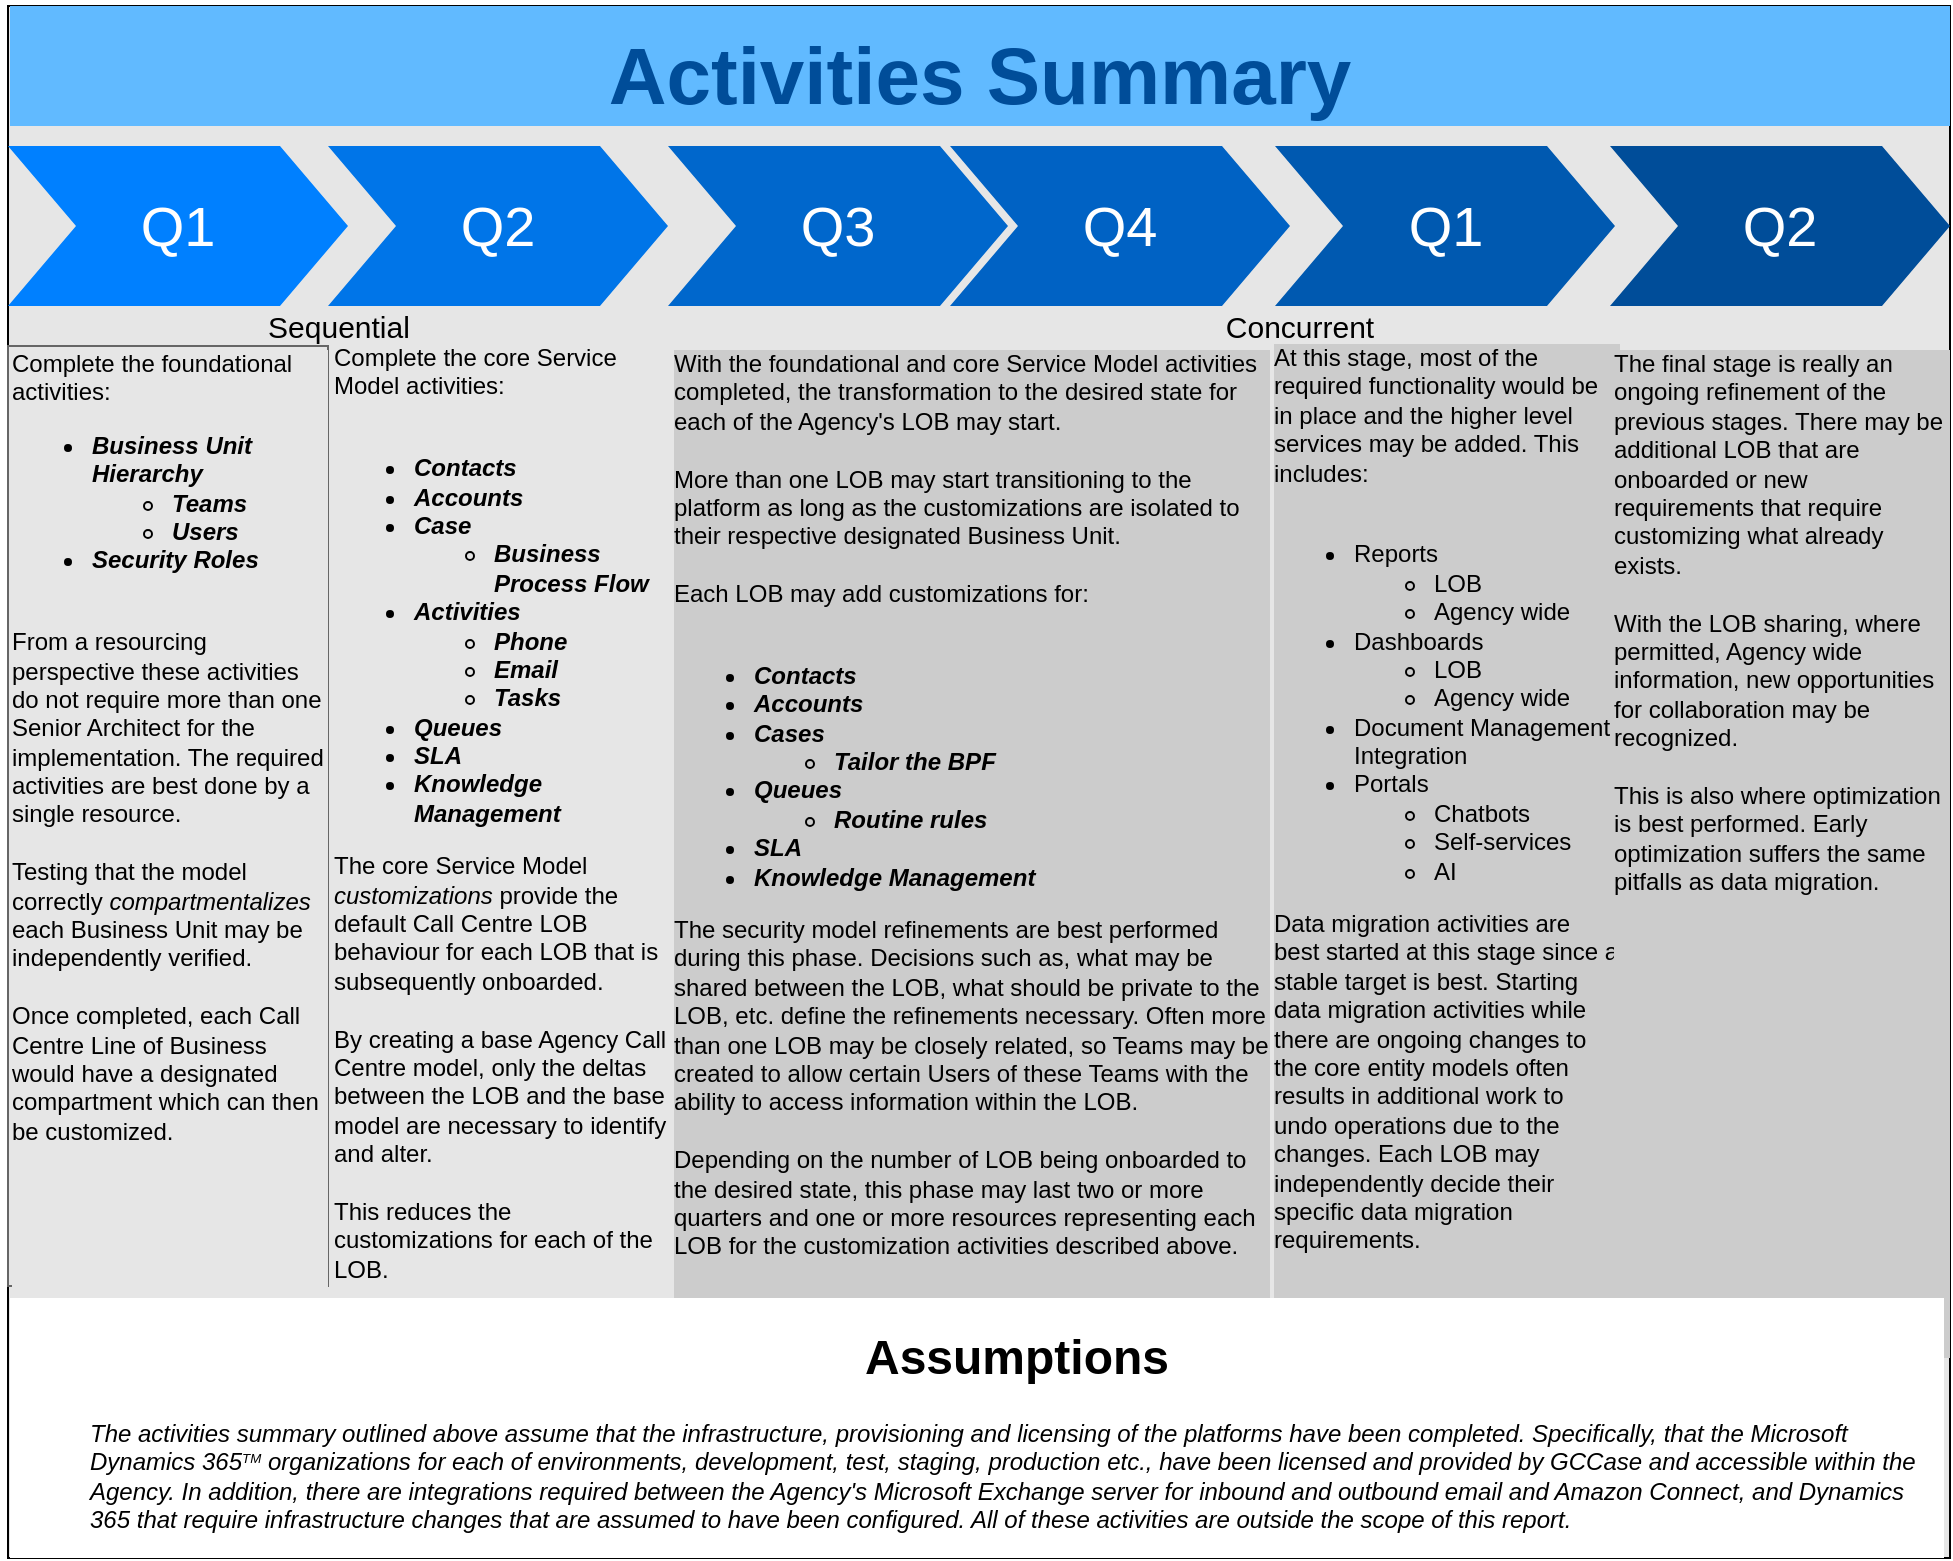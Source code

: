 <mxfile version="14.9.2" type="device"><diagram name="Page-1" id="d9b1e647-80fa-b4a2-5024-87a742678bcc"><mxGraphModel dx="1117" dy="876" grid="1" gridSize="10" guides="1" tooltips="1" connect="1" arrows="1" fold="1" page="1" pageScale="1" pageWidth="1100" pageHeight="850" background="none" math="0" shadow="0"><root><mxCell id="0"/><mxCell id="1" parent="0"/><mxCell id="fdCMTLHaD7EwQHGZcZW0-5" value="" style="rounded=0;whiteSpace=wrap;html=1;labelBackgroundColor=none;fontSize=15;fillColor=#E6E6E6;" vertex="1" parent="1"><mxGeometry x="69" y="14" width="971" height="776" as="geometry"/></mxCell><mxCell id="57fe6abec08f04cb-1" value="Q1" style="shape=step;whiteSpace=wrap;html=1;fontSize=28;fillColor=#0080FF;fontColor=#FFFFFF;strokeColor=none;" parent="1" vertex="1"><mxGeometry x="69" y="84" width="170" height="80" as="geometry"/></mxCell><mxCell id="57fe6abec08f04cb-2" value="Q2" style="shape=step;whiteSpace=wrap;html=1;fontSize=28;fillColor=#0075E8;fontColor=#FFFFFF;strokeColor=none;" parent="1" vertex="1"><mxGeometry x="229" y="84" width="170" height="80" as="geometry"/></mxCell><mxCell id="57fe6abec08f04cb-3" value="Q3" style="shape=step;whiteSpace=wrap;html=1;fontSize=28;fillColor=#0067CC;fontColor=#FFFFFF;strokeColor=none;" parent="1" vertex="1"><mxGeometry x="399" y="84" width="170" height="80" as="geometry"/></mxCell><mxCell id="57fe6abec08f04cb-4" value="Q4" style="shape=step;whiteSpace=wrap;html=1;fontSize=28;fillColor=#0062C4;fontColor=#FFFFFF;strokeColor=none;" parent="1" vertex="1"><mxGeometry x="540" y="84" width="170" height="80" as="geometry"/></mxCell><mxCell id="57fe6abec08f04cb-5" value="Q1" style="shape=step;whiteSpace=wrap;html=1;fontSize=28;fillColor=#0059B0;fontColor=#FFFFFF;strokeColor=none;" parent="1" vertex="1"><mxGeometry x="702.5" y="84" width="170" height="80" as="geometry"/></mxCell><mxCell id="57fe6abec08f04cb-6" value="Q2" style="shape=step;whiteSpace=wrap;html=1;fontSize=28;fillColor=#004D99;fontColor=#FFFFFF;strokeColor=none;" parent="1" vertex="1"><mxGeometry x="870" y="84" width="170" height="80" as="geometry"/></mxCell><mxCell id="57fe6abec08f04cb-7" value="&lt;font style=&quot;font-size: 40px&quot;&gt;Activities Summary&lt;/font&gt;" style="text;html=1;strokeColor=none;fillColor=#61BAFF;align=center;verticalAlign=middle;whiteSpace=wrap;fontSize=54;fontStyle=1;fontColor=#004D99;" parent="1" vertex="1"><mxGeometry x="70" y="14" width="970" height="60" as="geometry"/></mxCell><mxCell id="57fe6abec08f04cb-8" value="Complete the foundational activities:&lt;br&gt;&lt;ul&gt;&lt;li&gt;&lt;b&gt;&lt;i&gt;Business Unit Hierarchy&lt;/i&gt;&lt;/b&gt;&lt;/li&gt;&lt;ul&gt;&lt;li&gt;&lt;b&gt;&lt;i&gt;Teams&lt;/i&gt;&lt;/b&gt;&lt;/li&gt;&lt;li&gt;&lt;b&gt;&lt;i&gt;Users&lt;/i&gt;&lt;/b&gt;&lt;/li&gt;&lt;/ul&gt;&lt;li&gt;&lt;b&gt;&lt;i&gt;Security Roles&lt;/i&gt;&lt;/b&gt;&lt;/li&gt;&lt;/ul&gt;&lt;br&gt;From a resourcing perspective these activities do not require more than one Senior Architect for the implementation. The required activities are best done by a single resource.&amp;nbsp;&lt;br&gt;&lt;br&gt;Testing that the model correctly &lt;i&gt;&lt;font style=&quot;font-size: 12px&quot;&gt;compartmentalizes&lt;/font&gt;&lt;/i&gt; each Business Unit may be independently verified.&lt;br&gt;&lt;br&gt;Once completed, each Call Centre Line of Business would have a designated compartment which can then be customized.&lt;br&gt;&lt;br&gt;&lt;br&gt;&lt;br&gt;&lt;br&gt;&lt;br&gt;&lt;br&gt;&lt;br&gt;" style="text;spacingTop=-5;fillColor=#f5f5f5;whiteSpace=wrap;html=1;align=left;fontSize=12;fontFamily=Helvetica;fillColor=none;strokeColor=#666666;gradientColor=#b3b3b3;labelBackgroundColor=#E6E6E6;" parent="1" vertex="1"><mxGeometry x="69" y="184" width="160" height="470" as="geometry"/></mxCell><mxCell id="57fe6abec08f04cb-9" value="Complete the core Service Model activities:&lt;br&gt;&lt;br&gt;&lt;ul&gt;&lt;li&gt;&lt;b&gt;&lt;i&gt;Contacts&lt;/i&gt;&lt;/b&gt;&lt;/li&gt;&lt;li&gt;&lt;b&gt;&lt;i&gt;Accounts&lt;/i&gt;&lt;/b&gt;&lt;/li&gt;&lt;li&gt;&lt;b&gt;&lt;i&gt;Case&lt;/i&gt;&lt;/b&gt;&lt;/li&gt;&lt;ul&gt;&lt;li&gt;&lt;b&gt;&lt;i&gt;Business Process Flow&lt;/i&gt;&lt;/b&gt;&lt;/li&gt;&lt;/ul&gt;&lt;li&gt;&lt;b&gt;&lt;i&gt;Activities&lt;/i&gt;&lt;/b&gt;&lt;/li&gt;&lt;ul&gt;&lt;li&gt;&lt;b&gt;&lt;i&gt;Phone&lt;/i&gt;&lt;/b&gt;&lt;/li&gt;&lt;li&gt;&lt;b&gt;&lt;i&gt;Email&lt;/i&gt;&lt;/b&gt;&lt;/li&gt;&lt;li&gt;&lt;b&gt;&lt;i&gt;Tasks&lt;/i&gt;&lt;/b&gt;&lt;/li&gt;&lt;/ul&gt;&lt;li&gt;&lt;b&gt;&lt;i&gt;Queues&lt;/i&gt;&lt;/b&gt;&lt;/li&gt;&lt;li&gt;&lt;b&gt;&lt;i&gt;SLA&lt;/i&gt;&lt;/b&gt;&lt;/li&gt;&lt;li&gt;&lt;b&gt;&lt;i&gt;Knowledge Management&lt;/i&gt;&lt;/b&gt;&lt;/li&gt;&lt;/ul&gt;&lt;div&gt;The core Service Model &lt;i&gt;customizations&lt;/i&gt; provide the default Call Centre LOB behaviour for each LOB that is subsequently onboarded.&lt;/div&gt;&lt;div&gt;&lt;br&gt;&lt;/div&gt;&lt;div&gt;By creating a base Agency Call Centre model, only the deltas between the LOB and the base model are necessary to identify and alter.&lt;/div&gt;&lt;div&gt;&lt;br&gt;&lt;/div&gt;&lt;div&gt;This reduces the customizations for each of the LOB.&lt;/div&gt;&lt;div&gt;&lt;br&gt;&lt;/div&gt;&lt;div&gt;&lt;br&gt;&lt;/div&gt;&lt;div&gt;&lt;br&gt;&lt;/div&gt;&lt;div&gt;&lt;br&gt;&lt;/div&gt;" style="text;spacingTop=-5;fillColor=#ffffff;whiteSpace=wrap;html=1;align=left;fontSize=12;fontFamily=Helvetica;fillColor=none;strokeColor=none;labelBackgroundColor=#E6E6E6;" parent="1" vertex="1"><mxGeometry x="230" y="181" width="170" height="470" as="geometry"/></mxCell><mxCell id="57fe6abec08f04cb-10" value="With the foundational and core Service Model activities completed, the transformation to the desired state for each of the Agency's LOB may start.&amp;nbsp;&lt;br&gt;&lt;br&gt;More than one LOB may start transitioning to the platform as long as the customizations are isolated to their respective designated Business Unit.&amp;nbsp;&lt;br&gt;&lt;br&gt;Each LOB may add customizations for:&lt;br&gt;&lt;br&gt;&lt;ul&gt;&lt;li&gt;&lt;b&gt;&lt;i&gt;Contacts&lt;/i&gt;&lt;/b&gt;&lt;/li&gt;&lt;li&gt;&lt;b&gt;&lt;i&gt;Accounts&lt;/i&gt;&lt;/b&gt;&lt;/li&gt;&lt;li&gt;&lt;b&gt;&lt;i&gt;Cases&lt;/i&gt;&lt;/b&gt;&lt;/li&gt;&lt;ul&gt;&lt;li&gt;&lt;span&gt;&lt;b&gt;&lt;i&gt;Tailor the BPF&lt;/i&gt;&lt;/b&gt;&lt;/span&gt;&lt;/li&gt;&lt;/ul&gt;&lt;li&gt;&lt;b&gt;&lt;i&gt;Queues&lt;/i&gt;&lt;/b&gt;&lt;/li&gt;&lt;ul&gt;&lt;li&gt;&lt;b&gt;&lt;i&gt;Routine rules&lt;/i&gt;&lt;/b&gt;&lt;/li&gt;&lt;/ul&gt;&lt;li&gt;&lt;b&gt;&lt;i&gt;SLA&lt;/i&gt;&lt;/b&gt;&lt;/li&gt;&lt;li&gt;&lt;b&gt;&lt;i&gt;Knowledge Management&lt;/i&gt;&lt;/b&gt;&lt;/li&gt;&lt;/ul&gt;The security model refinements are best performed during this phase. Decisions such as, what may be shared between the LOB, what should be private to the LOB, etc. define the refinements necessary. Often more than one LOB may be closely related, so Teams may be created to allow certain Users of these Teams with the ability to access information within the LOB.&lt;br&gt;&lt;br&gt;Depending on the number of LOB being onboarded to the desired state, this phase may last two or more quarters and one or more resources representing each LOB for the customization activities described above.&lt;br&gt;&lt;br&gt;&lt;br&gt;&lt;br&gt;&lt;br&gt;" style="text;spacingTop=-5;fillColor=#ffffff;whiteSpace=wrap;html=1;align=left;fontSize=12;fontFamily=Helvetica;fillColor=none;strokeColor=none;labelBackgroundColor=#CCCCCC;" parent="1" vertex="1"><mxGeometry x="400" y="184" width="300" height="470" as="geometry"/></mxCell><mxCell id="57fe6abec08f04cb-12" value="At this stage, most of the required functionality would be in place and the higher level services may be added. This includes:&lt;br&gt;&lt;br&gt;&lt;ul&gt;&lt;li&gt;Reports&lt;/li&gt;&lt;ul&gt;&lt;li&gt;LOB&lt;/li&gt;&lt;li&gt;Agency wide&lt;/li&gt;&lt;/ul&gt;&lt;li&gt;Dashboards&lt;/li&gt;&lt;ul&gt;&lt;li&gt;LOB&lt;/li&gt;&lt;li&gt;Agency wide&lt;/li&gt;&lt;/ul&gt;&lt;li&gt;Document Management Integration&lt;/li&gt;&lt;li&gt;Portals&lt;/li&gt;&lt;ul&gt;&lt;li&gt;Chatbots&lt;/li&gt;&lt;li&gt;Self-services&lt;/li&gt;&lt;li&gt;AI&lt;/li&gt;&lt;/ul&gt;&lt;/ul&gt;&lt;div&gt;Data migration activities are best started at this stage since a stable target is best. Starting data migration activities while there are ongoing changes to the core entity models often results in additional work to undo operations due to the changes. Each LOB may independently decide their specific data migration requirements.&lt;/div&gt;&lt;div&gt;&lt;br&gt;&lt;/div&gt;&lt;div&gt;&lt;br&gt;&lt;/div&gt;&lt;div&gt;&lt;br&gt;&lt;/div&gt;&lt;div&gt;&lt;br&gt;&lt;/div&gt;&lt;div&gt;&lt;br&gt;&lt;/div&gt;" style="text;spacingTop=-5;fillColor=#ffffff;whiteSpace=wrap;html=1;align=left;fontSize=12;fontFamily=Helvetica;fillColor=none;strokeColor=none;labelBackgroundColor=#CCCCCC;" parent="1" vertex="1"><mxGeometry x="700" y="181" width="175" height="470" as="geometry"/></mxCell><mxCell id="57fe6abec08f04cb-13" value="The final stage is really an ongoing refinement of the previous stages. There may be additional LOB that are onboarded or new requirements that require customizing what already exists.&amp;nbsp;&lt;br&gt;&lt;br&gt;With the LOB sharing, where permitted, Agency wide information, new opportunities for collaboration may be recognized.&amp;nbsp;&lt;br&gt;&lt;br&gt;This is also where optimization is best performed. Early optimization suffers the same pitfalls as data migration.&amp;nbsp;&lt;br&gt;&lt;br&gt;&lt;br&gt;&lt;br&gt;&lt;br&gt;&lt;br&gt;&lt;br&gt;&lt;br&gt;&lt;br&gt;&lt;br&gt;&lt;br&gt;&lt;br&gt;&lt;br&gt;&lt;br&gt;&lt;br&gt;&lt;br&gt;&lt;br&gt;" style="text;spacingTop=-5;fillColor=#ffffff;whiteSpace=wrap;html=1;align=left;fontSize=12;fontFamily=Helvetica;fillColor=none;strokeColor=none;labelBackgroundColor=#CCCCCC;" parent="1" vertex="1"><mxGeometry x="870" y="184" width="170" height="506" as="geometry"/></mxCell><mxCell id="fdCMTLHaD7EwQHGZcZW0-1" value="&lt;blockquote style=&quot;margin: 0 0 0 40px ; border: none ; padding: 0px&quot;&gt;&lt;h1 style=&quot;text-align: center&quot;&gt;Assumptions&lt;/h1&gt;&lt;p&gt;&lt;i&gt;&lt;font style=&quot;font-size: 12px&quot;&gt;The activities summary outlined above assume that the infrastructure, provisioning and licensing of the platforms have been completed. Specifically, that the Microsoft Dynamics 365&lt;/font&gt;&lt;font style=&quot;font-size: 8px&quot;&gt;&lt;sup&gt;TM&lt;/sup&gt;&lt;/font&gt;&lt;span&gt;&amp;nbsp;organizations for each of environments, development, test, staging, production etc., have been licensed and provided by GCCase and accessible within the Agency. In addition, there are integrations required between the Agency's Microsoft Exchange server for inbound and outbound email and Amazon Connect, and Dynamics 365 that require infrastructure changes that are assumed to have been configured. All of these activities are outside the scope of this report.&lt;/span&gt;&lt;/i&gt;&lt;/p&gt;&lt;/blockquote&gt;" style="text;html=1;strokeColor=none;fillColor=none;spacing=5;spacingTop=-20;whiteSpace=wrap;overflow=hidden;rounded=0;labelBackgroundColor=#FFFFFF;labelBorderColor=none;" vertex="1" parent="1"><mxGeometry x="65" y="670" width="975" height="120" as="geometry"/></mxCell><mxCell id="fdCMTLHaD7EwQHGZcZW0-3" value="Sequential" style="text;html=1;strokeColor=none;fillColor=none;align=center;verticalAlign=middle;whiteSpace=wrap;rounded=0;labelBackgroundColor=none;fontSize=15;" vertex="1" parent="1"><mxGeometry x="69" y="164" width="331" height="20" as="geometry"/></mxCell><mxCell id="fdCMTLHaD7EwQHGZcZW0-4" value="Concurrent" style="text;html=1;strokeColor=none;fillColor=none;align=center;verticalAlign=middle;whiteSpace=wrap;rounded=0;labelBackgroundColor=none;fontSize=15;" vertex="1" parent="1"><mxGeometry x="400" y="164" width="630" height="20" as="geometry"/></mxCell></root></mxGraphModel></diagram></mxfile>